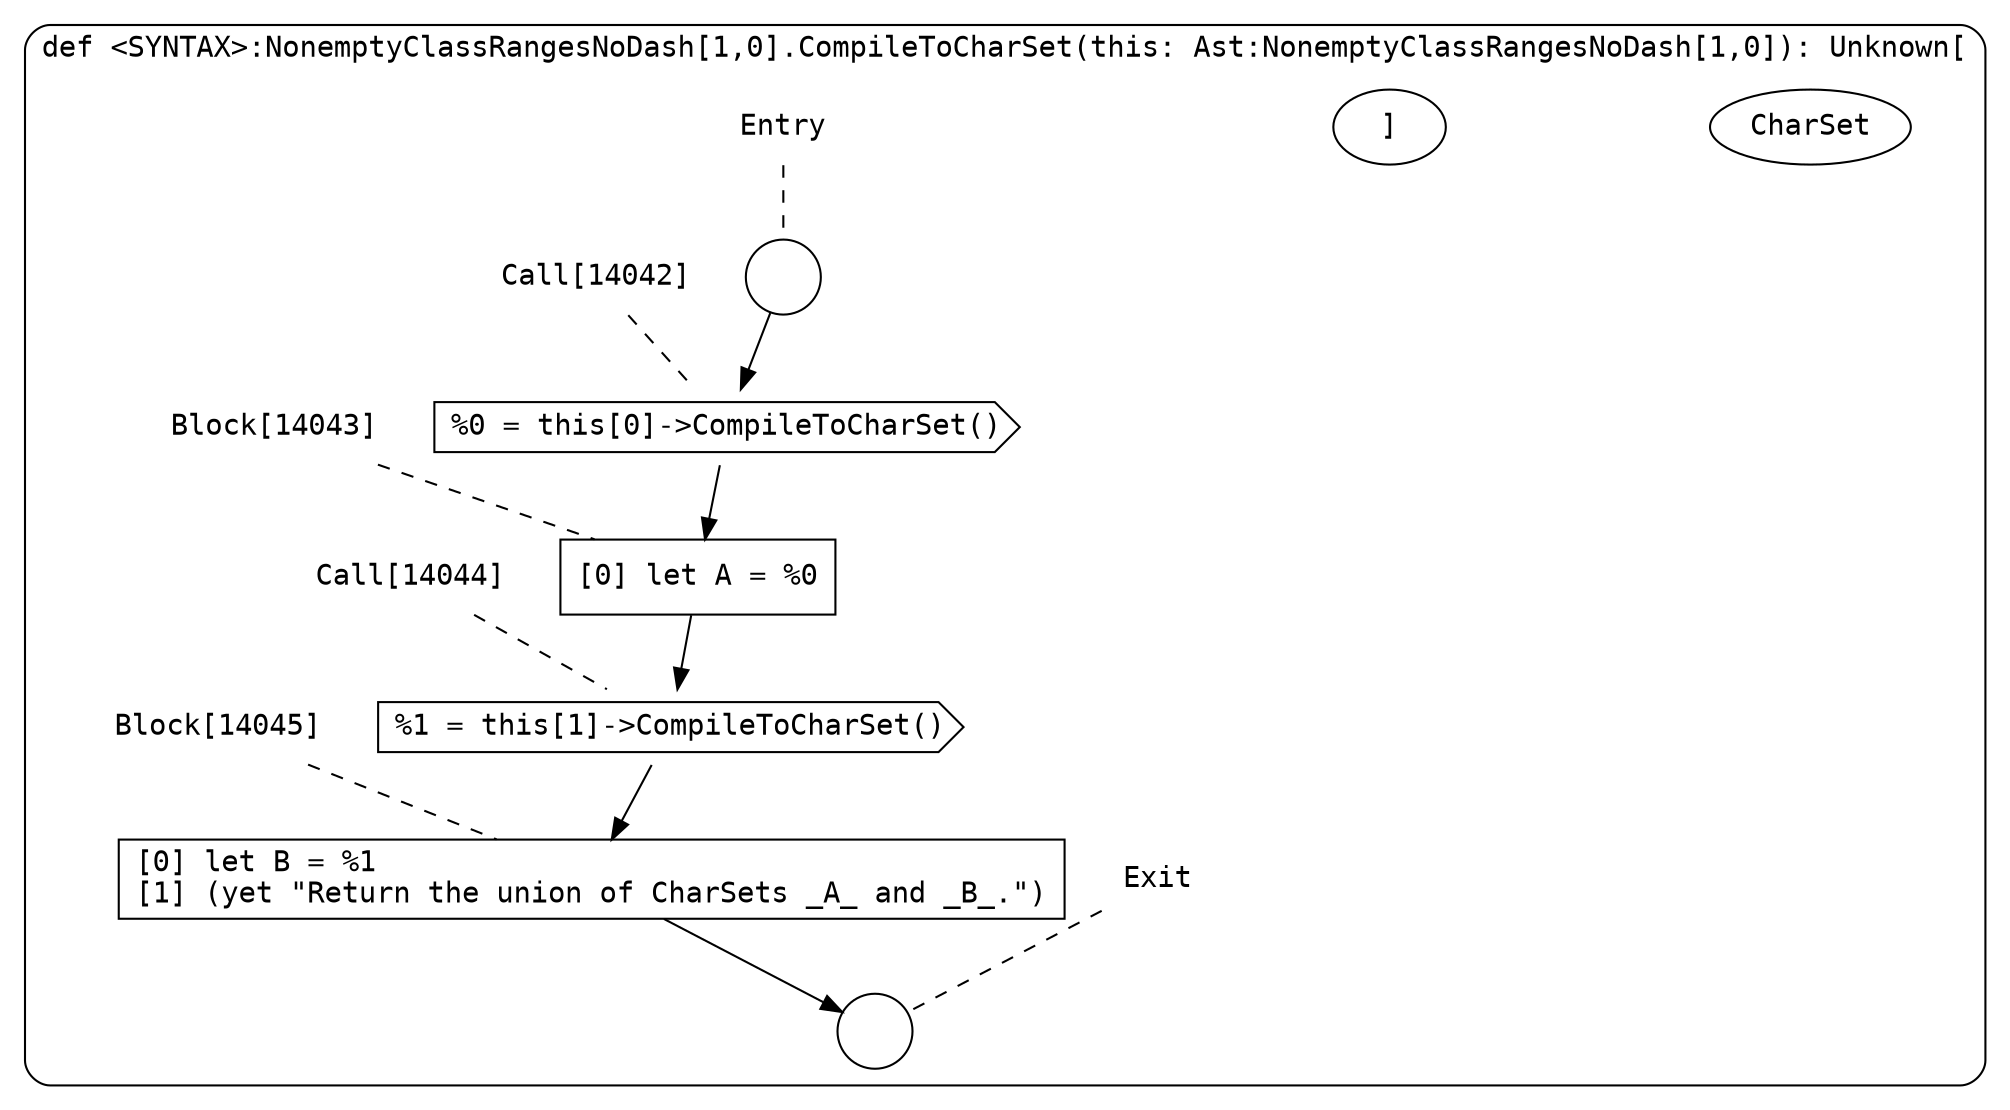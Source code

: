digraph {
  graph [fontname = "Consolas"]
  node [fontname = "Consolas"]
  edge [fontname = "Consolas"]
  subgraph cluster2284 {
    label = "def <SYNTAX>:NonemptyClassRangesNoDash[1,0].CompileToCharSet(this: Ast:NonemptyClassRangesNoDash[1,0]): Unknown["CharSet"]"
    style = rounded
    cluster2284_entry_name [shape=none, label=<<font color="black">Entry</font>>]
    cluster2284_entry_name -> cluster2284_entry [arrowhead=none, color="black", style=dashed]
    cluster2284_entry [shape=circle label=" " color="black" fillcolor="white" style=filled]
    cluster2284_entry -> node14042 [color="black"]
    cluster2284_exit_name [shape=none, label=<<font color="black">Exit</font>>]
    cluster2284_exit_name -> cluster2284_exit [arrowhead=none, color="black", style=dashed]
    cluster2284_exit [shape=circle label=" " color="black" fillcolor="white" style=filled]
    node14042_name [shape=none, label=<<font color="black">Call[14042]</font>>]
    node14042_name -> node14042 [arrowhead=none, color="black", style=dashed]
    node14042 [shape=cds, label=<<font color="black">%0 = this[0]-&gt;CompileToCharSet()</font>> color="black" fillcolor="white", style=filled]
    node14042 -> node14043 [color="black"]
    node14043_name [shape=none, label=<<font color="black">Block[14043]</font>>]
    node14043_name -> node14043 [arrowhead=none, color="black", style=dashed]
    node14043 [shape=box, label=<<font color="black">[0] let A = %0<BR ALIGN="LEFT"/></font>> color="black" fillcolor="white", style=filled]
    node14043 -> node14044 [color="black"]
    node14044_name [shape=none, label=<<font color="black">Call[14044]</font>>]
    node14044_name -> node14044 [arrowhead=none, color="black", style=dashed]
    node14044 [shape=cds, label=<<font color="black">%1 = this[1]-&gt;CompileToCharSet()</font>> color="black" fillcolor="white", style=filled]
    node14044 -> node14045 [color="black"]
    node14045_name [shape=none, label=<<font color="black">Block[14045]</font>>]
    node14045_name -> node14045 [arrowhead=none, color="black", style=dashed]
    node14045 [shape=box, label=<<font color="black">[0] let B = %1<BR ALIGN="LEFT"/>[1] (yet &quot;Return the union of CharSets _A_ and _B_.&quot;)<BR ALIGN="LEFT"/></font>> color="black" fillcolor="white", style=filled]
    node14045 -> cluster2284_exit [color="black"]
  }
}